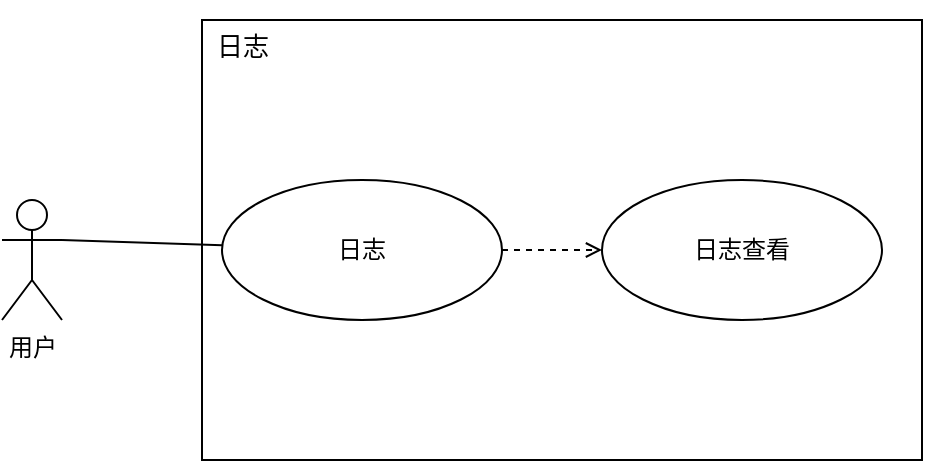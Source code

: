 <mxfile version="21.6.5" type="github">
  <diagram name="第 1 页" id="HxDqDPShDnuH5X9dLnuY">
    <mxGraphModel dx="1468" dy="705" grid="1" gridSize="10" guides="1" tooltips="1" connect="1" arrows="1" fold="1" page="1" pageScale="1" pageWidth="827" pageHeight="1169" math="0" shadow="0">
      <root>
        <mxCell id="0" />
        <mxCell id="1" parent="0" />
        <mxCell id="PVERZX2T-WEwUC5CA5RO-1" value="" style="rounded=0;whiteSpace=wrap;html=1;" vertex="1" parent="1">
          <mxGeometry x="250" y="100" width="360" height="220" as="geometry" />
        </mxCell>
        <mxCell id="PVERZX2T-WEwUC5CA5RO-2" value="用户" style="shape=umlActor;verticalLabelPosition=bottom;verticalAlign=top;html=1;outlineConnect=0;" vertex="1" parent="1">
          <mxGeometry x="150" y="190" width="30" height="60" as="geometry" />
        </mxCell>
        <mxCell id="PVERZX2T-WEwUC5CA5RO-3" value="&lt;span style=&quot;font-weight: normal;&quot;&gt;&lt;font style=&quot;font-size: 13px;&quot;&gt;日志&lt;/font&gt;&lt;/span&gt;" style="text;strokeColor=none;fillColor=none;html=1;fontSize=24;fontStyle=1;verticalAlign=middle;align=center;" vertex="1" parent="1">
          <mxGeometry x="220" y="90" width="100" height="40" as="geometry" />
        </mxCell>
        <mxCell id="PVERZX2T-WEwUC5CA5RO-4" style="rounded=0;orthogonalLoop=1;jettySize=auto;html=1;dashed=1;endArrow=open;endFill=0;exitX=1;exitY=0.5;exitDx=0;exitDy=0;entryX=0;entryY=0.5;entryDx=0;entryDy=0;" edge="1" parent="1" source="PVERZX2T-WEwUC5CA5RO-6" target="PVERZX2T-WEwUC5CA5RO-10">
          <mxGeometry relative="1" as="geometry">
            <mxPoint x="450" y="145" as="targetPoint" />
          </mxGeometry>
        </mxCell>
        <mxCell id="PVERZX2T-WEwUC5CA5RO-6" value="日志" style="ellipse;whiteSpace=wrap;html=1;" vertex="1" parent="1">
          <mxGeometry x="260" y="180" width="140" height="70" as="geometry" />
        </mxCell>
        <mxCell id="PVERZX2T-WEwUC5CA5RO-9" style="rounded=0;orthogonalLoop=1;jettySize=auto;html=1;endArrow=none;endFill=0;exitX=1;exitY=0.333;exitDx=0;exitDy=0;exitPerimeter=0;" edge="1" parent="1" source="PVERZX2T-WEwUC5CA5RO-2" target="PVERZX2T-WEwUC5CA5RO-6">
          <mxGeometry relative="1" as="geometry" />
        </mxCell>
        <mxCell id="PVERZX2T-WEwUC5CA5RO-10" value="日志查看" style="ellipse;whiteSpace=wrap;html=1;" vertex="1" parent="1">
          <mxGeometry x="450" y="180" width="140" height="70" as="geometry" />
        </mxCell>
      </root>
    </mxGraphModel>
  </diagram>
</mxfile>
